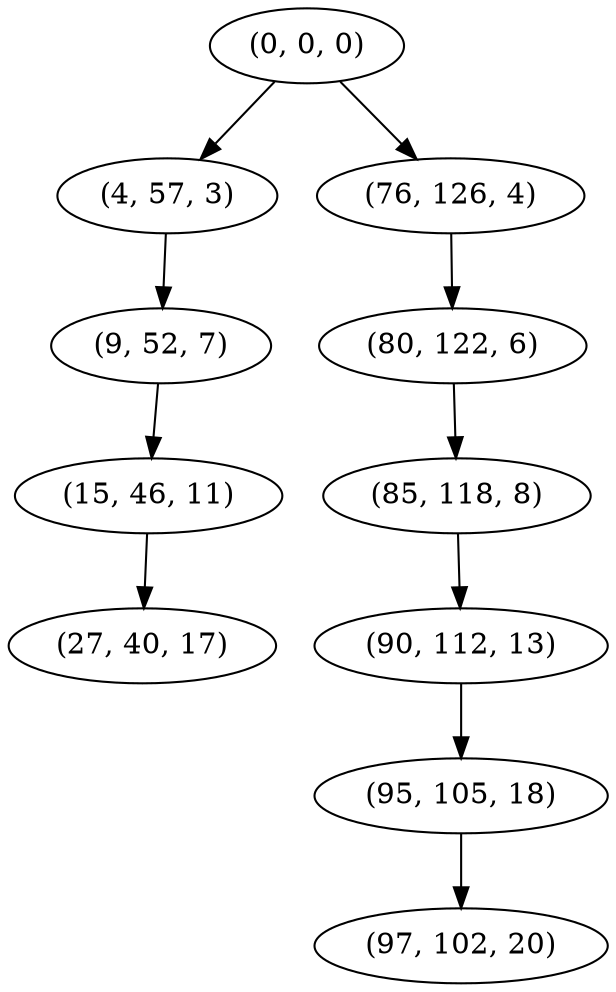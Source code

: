 digraph tree {
    "(0, 0, 0)";
    "(4, 57, 3)";
    "(9, 52, 7)";
    "(15, 46, 11)";
    "(27, 40, 17)";
    "(76, 126, 4)";
    "(80, 122, 6)";
    "(85, 118, 8)";
    "(90, 112, 13)";
    "(95, 105, 18)";
    "(97, 102, 20)";
    "(0, 0, 0)" -> "(4, 57, 3)";
    "(0, 0, 0)" -> "(76, 126, 4)";
    "(4, 57, 3)" -> "(9, 52, 7)";
    "(9, 52, 7)" -> "(15, 46, 11)";
    "(15, 46, 11)" -> "(27, 40, 17)";
    "(76, 126, 4)" -> "(80, 122, 6)";
    "(80, 122, 6)" -> "(85, 118, 8)";
    "(85, 118, 8)" -> "(90, 112, 13)";
    "(90, 112, 13)" -> "(95, 105, 18)";
    "(95, 105, 18)" -> "(97, 102, 20)";
}
